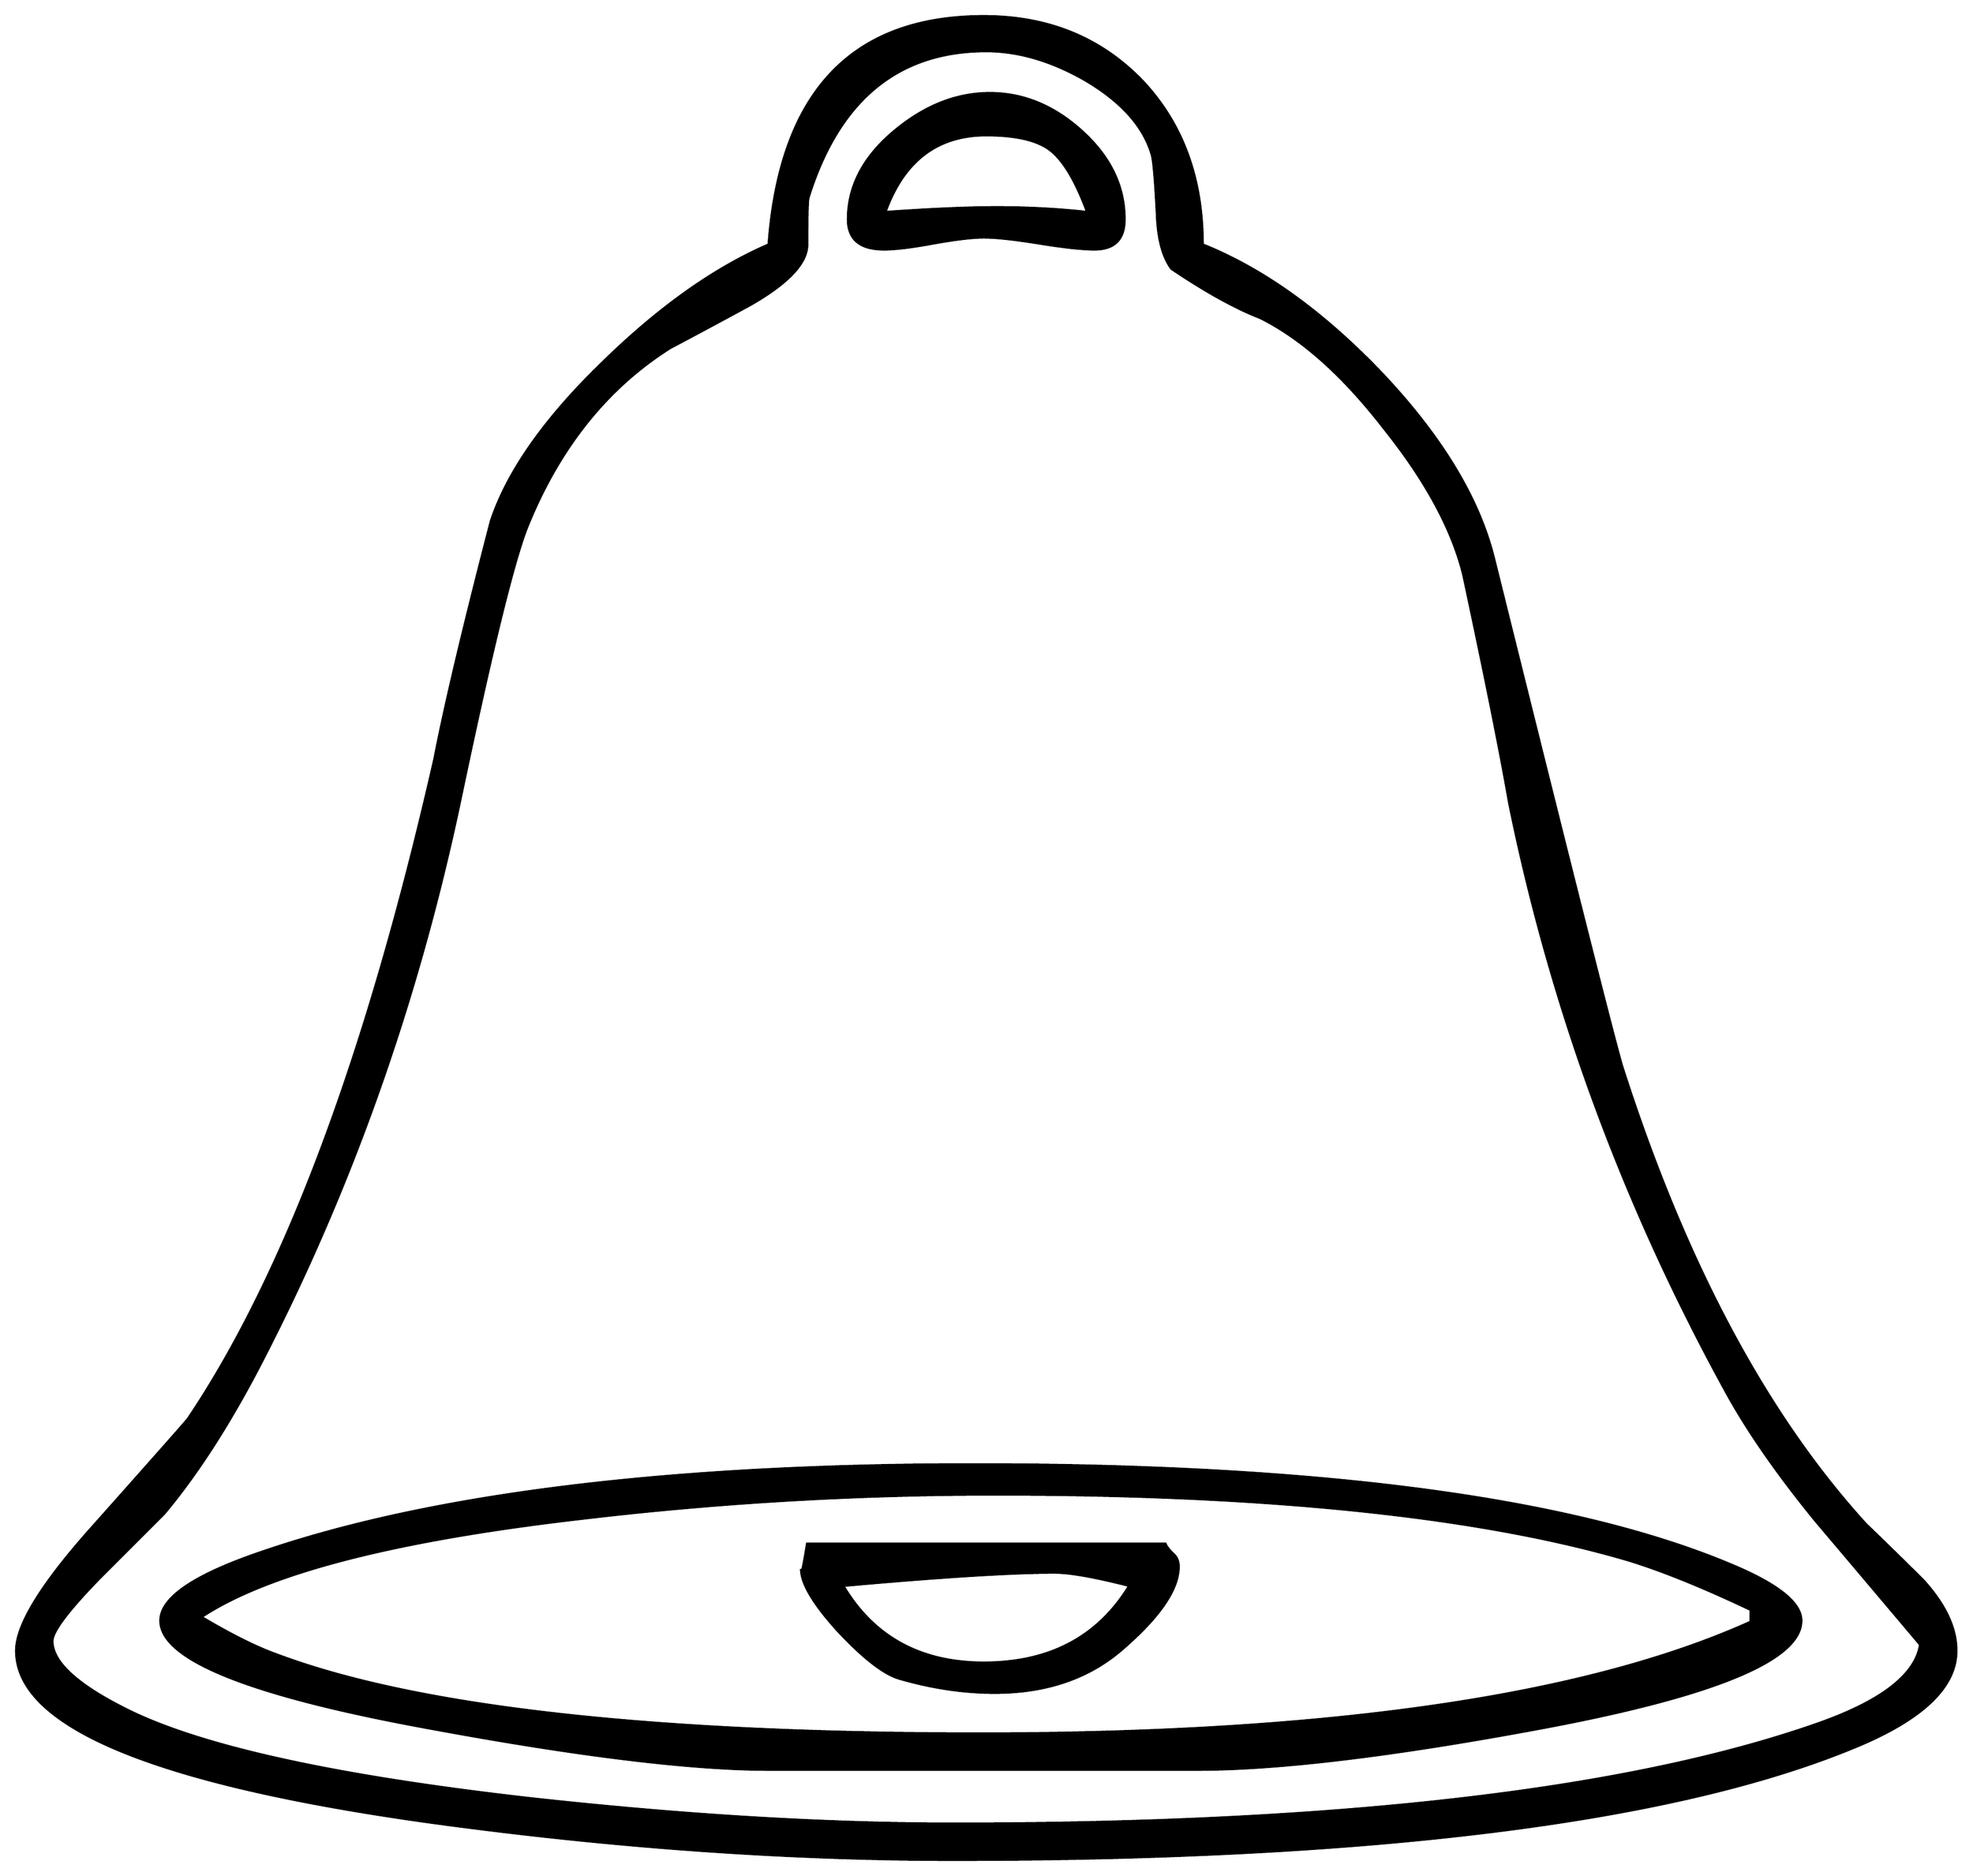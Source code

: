 


\begin{tikzpicture}[y=0.80pt, x=0.80pt, yscale=-1.0, xscale=1.0, inner sep=0pt, outer sep=0pt]
\begin{scope}[shift={(100.0,1738.0)},nonzero rule]
  \path[draw=.,fill=.,line width=1.600pt] (1696.0,-21.0) .. controls
    (1696.0,9.667) and (1667.333,36.667) .. (1610.0,60.0) .. controls
    (1459.333,122.0) and (1210.0,153.0) .. (862.0,153.0) ..
    controls (722.667,153.0) and (577.667,142.667) .. (427.0,122.0) ..
    controls (197.0,90.0) and (82.0,42.333) .. (82.0,-21.0) ..
    controls (82.0,-41.667) and (101.667,-74.333) .. (141.0,-119.0) ..
    controls (195.0,-179.667) and (223.0,-211.333) .. (225.0,-214.0)
    .. controls (305.667,-334.0) and (374.0,-517.0) ..
    (430.0,-763.0) .. controls (438.667,-807.667) and (454.333,-873.667)
    .. (477.0,-961.0) .. controls (491.0,-1003.0) and
    (522.667,-1047.667) .. (572.0,-1095.0) .. controls
    (618.0,-1139.667) and (663.333,-1171.667) .. (708.0,-1191.0) ..
    controls (717.333,-1317.667) and (777.0,-1381.0) ..
    (887.0,-1381.0) .. controls (941.0,-1381.0) and
    (985.333,-1362.667) .. (1020.0,-1326.0) .. controls
    (1052.667,-1290.667) and (1069.0,-1245.667) .. (1069.0,-1191.0) ..
    controls (1119.0,-1171.0) and (1168.333,-1135.667) ..
    (1217.0,-1085.0) .. controls (1267.0,-1032.333) and
    (1298.333,-981.0) .. (1311.0,-931.0) .. controls
    (1375.667,-670.333) and (1411.333,-529.0) .. (1418.0,-507.0) ..
    controls (1470.0,-344.333) and (1537.667,-217.333) ..
    (1621.0,-126.0) .. controls (1637.0,-110.667) and
    (1653.0,-95.0) .. (1669.0,-79.0) .. controls (1687.0,-59.0)
    and (1696.0,-39.667) .. (1696.0,-21.0) -- cycle(1666.0,-26.0)
    .. controls (1637.333,-60.0) and (1608.333,-94.333) ..
    (1579.0,-129.0) .. controls (1546.333,-169.0) and
    (1521.0,-205.667) .. (1503.0,-239.0) .. controls
    (1418.333,-393.667) and (1358.667,-556.333) .. (1324.0,-727.0) ..
    controls (1316.667,-769.0) and (1304.0,-832.0) ..
    (1286.0,-916.0) .. controls (1276.667,-954.0) and
    (1254.667,-994.667) .. (1220.0,-1038.0) .. controls
    (1186.0,-1082.0) and (1151.667,-1112.667) .. (1117.0,-1130.0) ..
    controls (1096.333,-1138.0) and (1071.667,-1151.667) ..
    (1043.0,-1171.0) .. controls (1035.667,-1181.0) and
    (1031.667,-1196.333) .. (1031.0,-1217.0) .. controls
    (1029.667,-1243.0) and (1028.333,-1259.0) .. (1027.0,-1265.0) ..
    controls (1020.333,-1289.0) and (1001.667,-1310.0) ..
    (971.0,-1328.0) .. controls (943.0,-1344.0) and
    (915.667,-1352.0) .. (889.0,-1352.0) .. controls
    (815.667,-1352.0) and (766.333,-1311.333) .. (741.0,-1230.0) ..
    controls (740.333,-1228.0) and (740.0,-1215.0) ..
    (740.0,-1191.0) .. controls (740.0,-1175.667) and
    (724.333,-1159.0) .. (693.0,-1141.0) .. controls
    (671.0,-1129.0) and (648.667,-1117.0) .. (626.0,-1105.0) ..
    controls (573.333,-1071.667) and (533.667,-1022.0) ..
    (507.0,-956.0) .. controls (495.667,-927.333) and (477.333,-852.667)
    .. (452.0,-732.0) .. controls (416.667,-563.333) and
    (361.0,-405.667) .. (285.0,-259.0) .. controls (259.0,-209.0)
    and (232.333,-167.667) .. (205.0,-135.0) .. controls
    (187.667,-117.667) and (170.0,-100.0) .. (152.0,-82.0) ..
    controls (125.333,-54.667) and (112.0,-37.0) .. (112.0,-29.0) ..
    controls (112.0,-11.0) and (134.0,8.667) .. (178.0,30.0) ..
    controls (240.667,60.0) and (351.667,84.0) .. (511.0,102.0) ..
    controls (638.333,116.0) and (755.333,123.0) .. (862.0,123.0) ..
    controls (1182.667,123.0) and (1422.0,95.333) .. (1580.0,40.0)
    .. controls (1633.333,21.333) and (1662.0,-0.667) ..
    (1666.0,-26.0) -- cycle(1004.0,-1212.0) .. controls
    (1004.0,-1195.333) and (995.667,-1187.0) .. (979.0,-1187.0) ..
    controls (969.0,-1187.0) and (953.667,-1188.667) ..
    (933.0,-1192.0) .. controls (912.333,-1195.333) and
    (897.0,-1197.0) .. (887.0,-1197.0) .. controls
    (877.667,-1197.0) and (863.667,-1195.333) .. (845.0,-1192.0) ..
    controls (827.0,-1188.667) and (813.333,-1187.0) ..
    (804.0,-1187.0) .. controls (784.0,-1187.0) and
    (774.0,-1195.333) .. (774.0,-1212.0) .. controls
    (774.0,-1239.333) and (786.667,-1263.667) .. (812.0,-1285.0) ..
    controls (837.333,-1306.333) and (864.0,-1317.0) ..
    (892.0,-1317.0) .. controls (920.0,-1317.0) and
    (945.667,-1306.333) .. (969.0,-1285.0) .. controls
    (992.333,-1263.667) and (1004.0,-1239.333) .. (1004.0,-1212.0) --
    cycle(1567.0,-46.0) .. controls (1567.0,-12.667) and
    (1492.333,17.667) .. (1343.0,45.0) .. controls (1223.667,67.0) and
    (1131.0,78.0) .. (1065.0,78.0) -- (708.0,78.0) .. controls
    (644.0,78.0) and (550.667,66.667) .. (428.0,44.0) .. controls
    (277.333,16.667) and (202.0,-13.333) .. (202.0,-46.0) .. controls
    (202.0,-64.667) and (229.0,-83.333) .. (283.0,-102.0) ..
    controls (425.0,-151.333) and (623.667,-176.0) .. (879.0,-176.0)
    .. controls (1167.667,-176.0) and (1378.0,-148.0) ..
    (1510.0,-92.0) .. controls (1548.0,-76.0) and (1567.0,-60.667)
    .. (1567.0,-46.0) -- cycle(973.0,-1218.0) .. controls
    (963.667,-1243.333) and (953.667,-1260.333) .. (943.0,-1269.0) ..
    controls (932.333,-1277.667) and (914.333,-1282.0) ..
    (889.0,-1282.0) .. controls (848.333,-1282.0) and
    (820.333,-1260.667) .. (805.0,-1218.0) .. controls
    (842.333,-1220.667) and (873.333,-1222.0) .. (898.0,-1222.0) ..
    controls (924.0,-1222.0) and (949.0,-1220.667) ..
    (973.0,-1218.0) -- cycle(1525.0,-45.0) -- (1525.0,-55.0) ..
    controls (1485.667,-73.667) and (1452.0,-87.333) .. (1424.0,-96.0)
    .. controls (1300.0,-132.667) and (1124.333,-151.0) ..
    (897.0,-151.0) .. controls (781.0,-151.0) and (666.667,-144.333)
    .. (554.0,-131.0) .. controls (397.333,-113.0) and
    (291.333,-85.667) .. (236.0,-49.0) .. controls (260.667,-34.333) and
    (281.333,-24.0) .. (298.0,-18.0) .. controls (414.667,26.0) and
    (610.0,48.0) .. (884.0,48.0) .. controls (1174.0,48.0) and
    (1387.667,17.0) .. (1525.0,-45.0) -- cycle(1049.0,-91.0) ..
    controls (1049.0,-72.333) and (1033.667,-49.667) .. (1003.0,-23.0)
    .. controls (975.0,1.667) and (939.333,14.0) .. (896.0,14.0) ..
    controls (870.0,14.0) and (843.333,10.0) .. (816.0,2.0) ..
    controls (803.333,-2.0) and (786.667,-15.0) .. (766.0,-37.0) ..
    controls (745.333,-59.667) and (735.0,-77.0) .. (735.0,-89.0) ..
    controls (735.0,-82.333) and (736.667,-89.333) .. (740.0,-110.0)
    -- (1038.0,-110.0) .. controls (1038.667,-108.0) and
    (1040.667,-105.333) .. (1044.0,-102.0) .. controls
    (1047.333,-99.333) and (1049.0,-95.667) .. (1049.0,-91.0) --
    cycle(1008.0,-75.0) .. controls (979.333,-82.333) and
    (958.667,-86.0) .. (946.0,-86.0) .. controls (910.0,-86.0) and
    (851.333,-82.333) .. (770.0,-75.0) .. controls (795.333,-32.333) and
    (834.333,-11.0) .. (887.0,-11.0) .. controls (941.667,-11.0) and
    (982.0,-32.333) .. (1008.0,-75.0) -- cycle;
\end{scope}

\end{tikzpicture}

